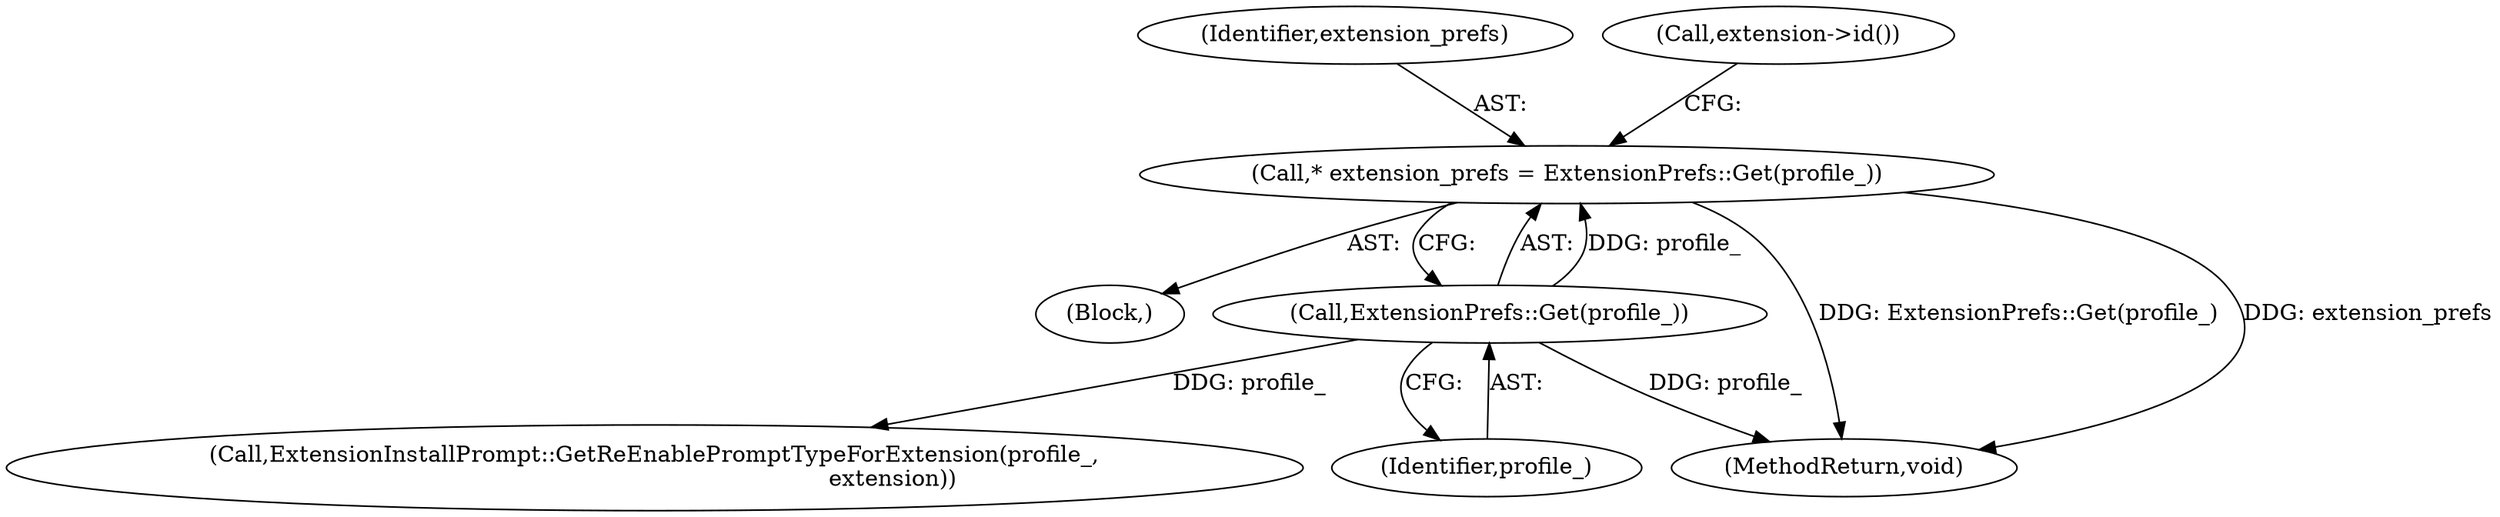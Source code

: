 digraph "0_Chrome_56a84aa67bb071a33a48ac1481b555c48e0a9a59@pointer" {
"1000157" [label="(Call,* extension_prefs = ExtensionPrefs::Get(profile_))"];
"1000159" [label="(Call,ExtensionPrefs::Get(profile_))"];
"1000177" [label="(Call,ExtensionInstallPrompt::GetReEnablePromptTypeForExtension(profile_,\n                                                                  extension))"];
"1000159" [label="(Call,ExtensionPrefs::Get(profile_))"];
"1000160" [label="(Identifier,profile_)"];
"1000102" [label="(Block,)"];
"1000193" [label="(MethodReturn,void)"];
"1000158" [label="(Identifier,extension_prefs)"];
"1000163" [label="(Call,extension->id())"];
"1000157" [label="(Call,* extension_prefs = ExtensionPrefs::Get(profile_))"];
"1000157" -> "1000102"  [label="AST: "];
"1000157" -> "1000159"  [label="CFG: "];
"1000158" -> "1000157"  [label="AST: "];
"1000159" -> "1000157"  [label="AST: "];
"1000163" -> "1000157"  [label="CFG: "];
"1000157" -> "1000193"  [label="DDG: ExtensionPrefs::Get(profile_)"];
"1000157" -> "1000193"  [label="DDG: extension_prefs"];
"1000159" -> "1000157"  [label="DDG: profile_"];
"1000159" -> "1000160"  [label="CFG: "];
"1000160" -> "1000159"  [label="AST: "];
"1000159" -> "1000193"  [label="DDG: profile_"];
"1000159" -> "1000177"  [label="DDG: profile_"];
}

